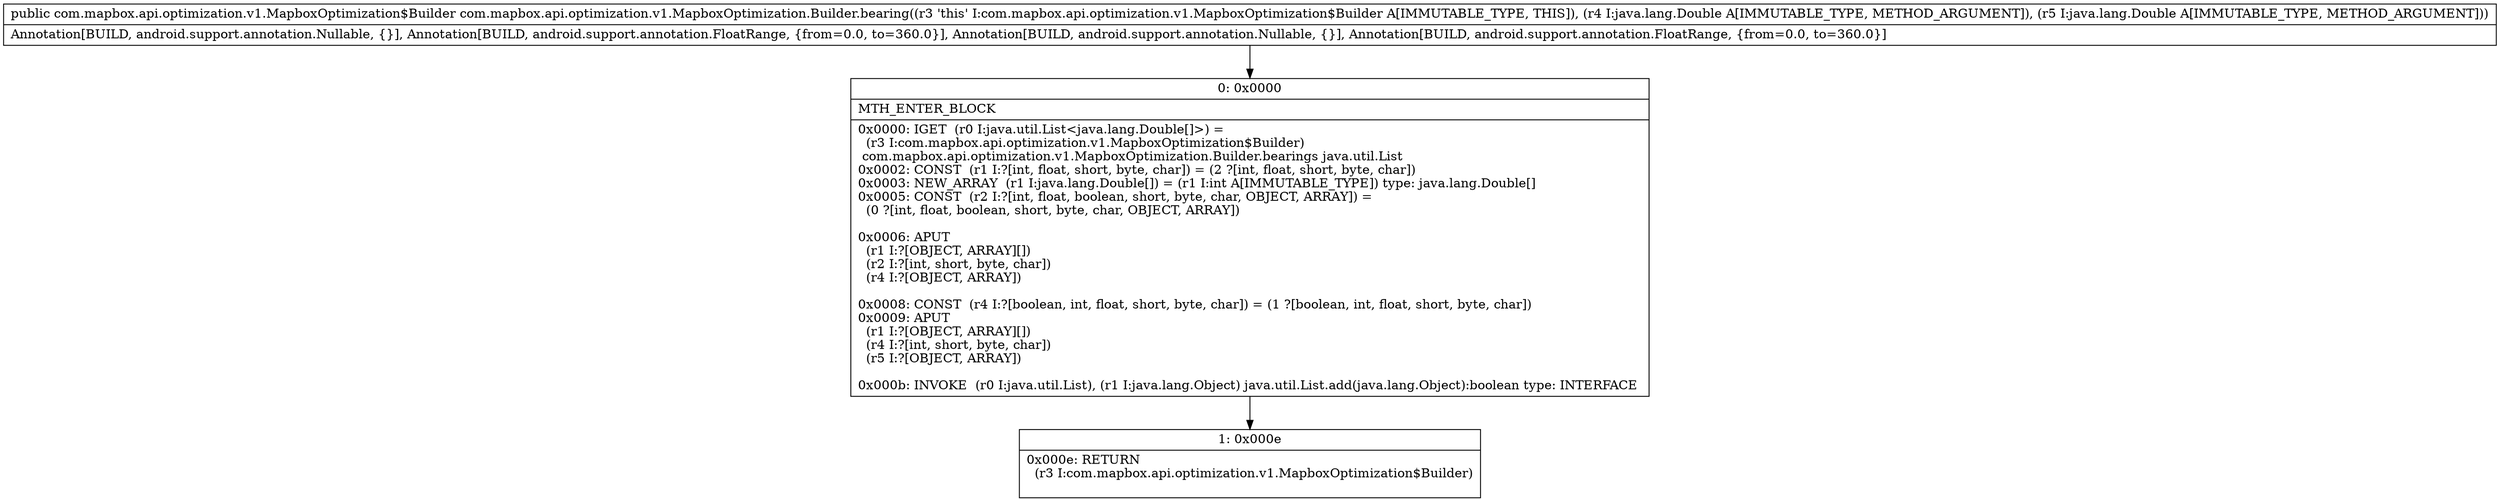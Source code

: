 digraph "CFG forcom.mapbox.api.optimization.v1.MapboxOptimization.Builder.bearing(Ljava\/lang\/Double;Ljava\/lang\/Double;)Lcom\/mapbox\/api\/optimization\/v1\/MapboxOptimization$Builder;" {
Node_0 [shape=record,label="{0\:\ 0x0000|MTH_ENTER_BLOCK\l|0x0000: IGET  (r0 I:java.util.List\<java.lang.Double[]\>) = \l  (r3 I:com.mapbox.api.optimization.v1.MapboxOptimization$Builder)\l com.mapbox.api.optimization.v1.MapboxOptimization.Builder.bearings java.util.List \l0x0002: CONST  (r1 I:?[int, float, short, byte, char]) = (2 ?[int, float, short, byte, char]) \l0x0003: NEW_ARRAY  (r1 I:java.lang.Double[]) = (r1 I:int A[IMMUTABLE_TYPE]) type: java.lang.Double[] \l0x0005: CONST  (r2 I:?[int, float, boolean, short, byte, char, OBJECT, ARRAY]) = \l  (0 ?[int, float, boolean, short, byte, char, OBJECT, ARRAY])\l \l0x0006: APUT  \l  (r1 I:?[OBJECT, ARRAY][])\l  (r2 I:?[int, short, byte, char])\l  (r4 I:?[OBJECT, ARRAY])\l \l0x0008: CONST  (r4 I:?[boolean, int, float, short, byte, char]) = (1 ?[boolean, int, float, short, byte, char]) \l0x0009: APUT  \l  (r1 I:?[OBJECT, ARRAY][])\l  (r4 I:?[int, short, byte, char])\l  (r5 I:?[OBJECT, ARRAY])\l \l0x000b: INVOKE  (r0 I:java.util.List), (r1 I:java.lang.Object) java.util.List.add(java.lang.Object):boolean type: INTERFACE \l}"];
Node_1 [shape=record,label="{1\:\ 0x000e|0x000e: RETURN  \l  (r3 I:com.mapbox.api.optimization.v1.MapboxOptimization$Builder)\l \l}"];
MethodNode[shape=record,label="{public com.mapbox.api.optimization.v1.MapboxOptimization$Builder com.mapbox.api.optimization.v1.MapboxOptimization.Builder.bearing((r3 'this' I:com.mapbox.api.optimization.v1.MapboxOptimization$Builder A[IMMUTABLE_TYPE, THIS]), (r4 I:java.lang.Double A[IMMUTABLE_TYPE, METHOD_ARGUMENT]), (r5 I:java.lang.Double A[IMMUTABLE_TYPE, METHOD_ARGUMENT]))  | Annotation[BUILD, android.support.annotation.Nullable, \{\}], Annotation[BUILD, android.support.annotation.FloatRange, \{from=0.0, to=360.0\}], Annotation[BUILD, android.support.annotation.Nullable, \{\}], Annotation[BUILD, android.support.annotation.FloatRange, \{from=0.0, to=360.0\}]\l}"];
MethodNode -> Node_0;
Node_0 -> Node_1;
}

